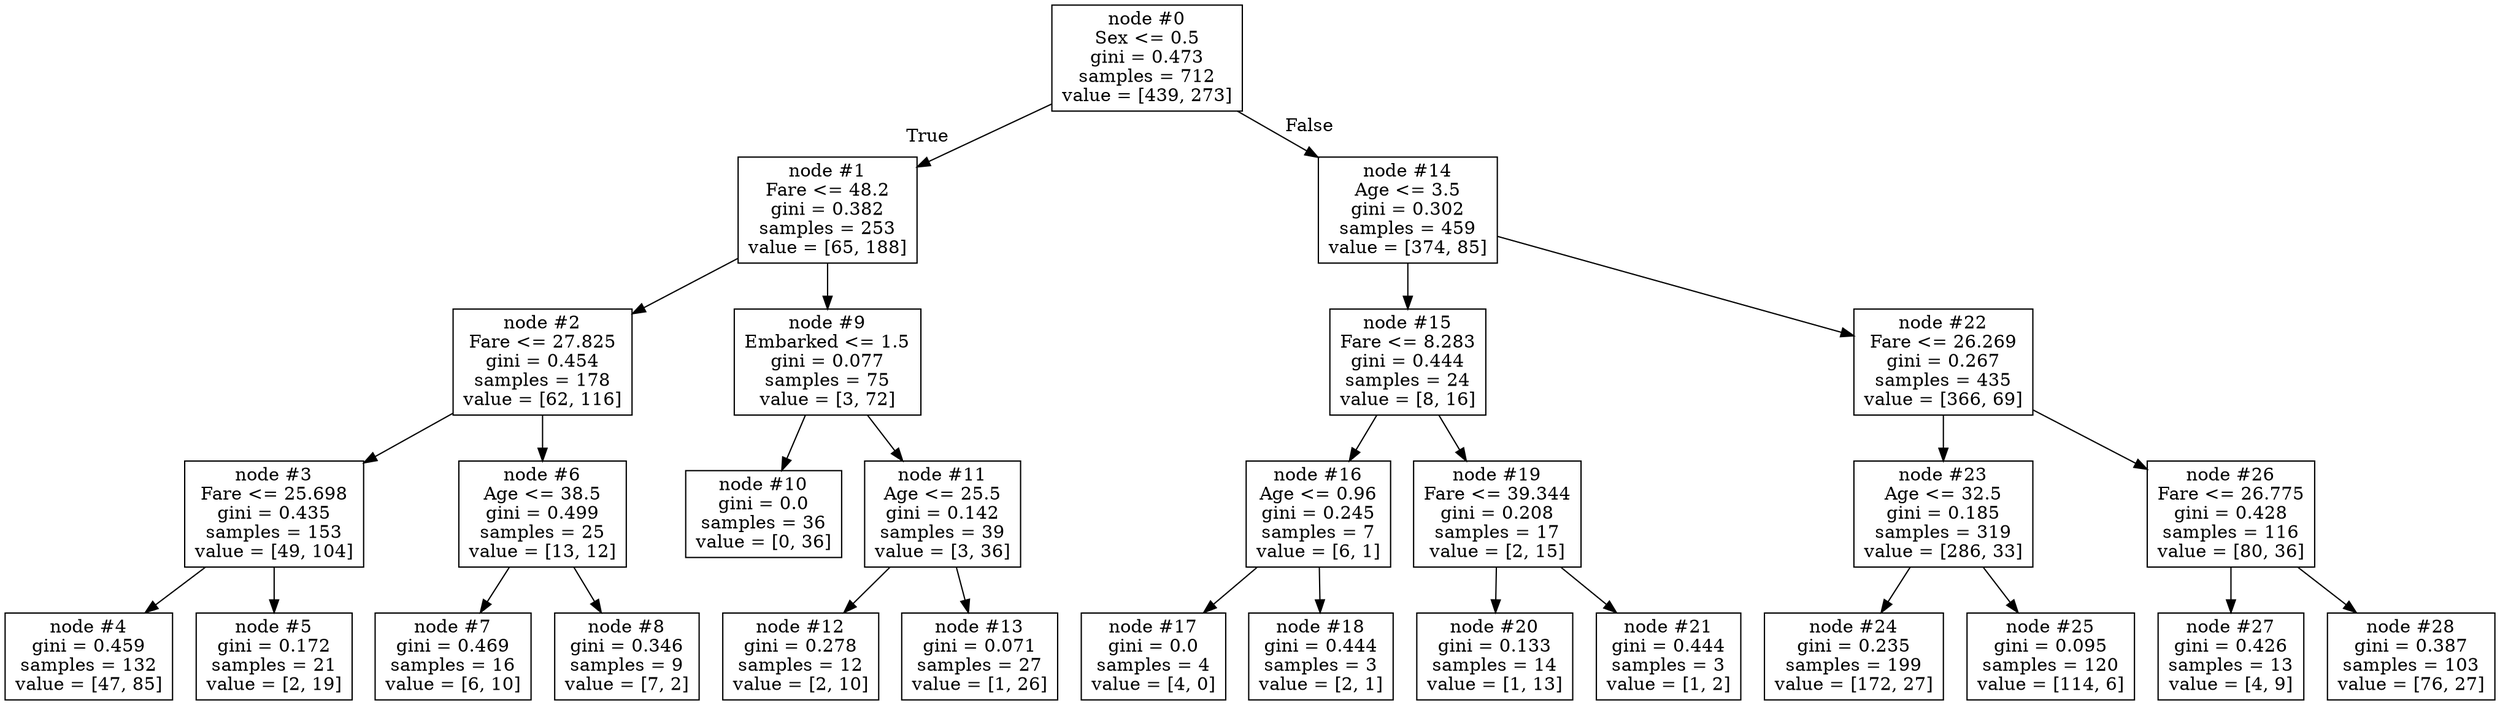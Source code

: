 digraph Tree {
node [shape=box] ;
0 [label="node #0\nSex <= 0.5\ngini = 0.473\nsamples = 712\nvalue = [439, 273]"] ;
1 [label="node #1\nFare <= 48.2\ngini = 0.382\nsamples = 253\nvalue = [65, 188]"] ;
0 -> 1 [labeldistance=2.5, labelangle=45, headlabel="True"] ;
2 [label="node #2\nFare <= 27.825\ngini = 0.454\nsamples = 178\nvalue = [62, 116]"] ;
1 -> 2 ;
3 [label="node #3\nFare <= 25.698\ngini = 0.435\nsamples = 153\nvalue = [49, 104]"] ;
2 -> 3 ;
4 [label="node #4\ngini = 0.459\nsamples = 132\nvalue = [47, 85]"] ;
3 -> 4 ;
5 [label="node #5\ngini = 0.172\nsamples = 21\nvalue = [2, 19]"] ;
3 -> 5 ;
6 [label="node #6\nAge <= 38.5\ngini = 0.499\nsamples = 25\nvalue = [13, 12]"] ;
2 -> 6 ;
7 [label="node #7\ngini = 0.469\nsamples = 16\nvalue = [6, 10]"] ;
6 -> 7 ;
8 [label="node #8\ngini = 0.346\nsamples = 9\nvalue = [7, 2]"] ;
6 -> 8 ;
9 [label="node #9\nEmbarked <= 1.5\ngini = 0.077\nsamples = 75\nvalue = [3, 72]"] ;
1 -> 9 ;
10 [label="node #10\ngini = 0.0\nsamples = 36\nvalue = [0, 36]"] ;
9 -> 10 ;
11 [label="node #11\nAge <= 25.5\ngini = 0.142\nsamples = 39\nvalue = [3, 36]"] ;
9 -> 11 ;
12 [label="node #12\ngini = 0.278\nsamples = 12\nvalue = [2, 10]"] ;
11 -> 12 ;
13 [label="node #13\ngini = 0.071\nsamples = 27\nvalue = [1, 26]"] ;
11 -> 13 ;
14 [label="node #14\nAge <= 3.5\ngini = 0.302\nsamples = 459\nvalue = [374, 85]"] ;
0 -> 14 [labeldistance=2.5, labelangle=-45, headlabel="False"] ;
15 [label="node #15\nFare <= 8.283\ngini = 0.444\nsamples = 24\nvalue = [8, 16]"] ;
14 -> 15 ;
16 [label="node #16\nAge <= 0.96\ngini = 0.245\nsamples = 7\nvalue = [6, 1]"] ;
15 -> 16 ;
17 [label="node #17\ngini = 0.0\nsamples = 4\nvalue = [4, 0]"] ;
16 -> 17 ;
18 [label="node #18\ngini = 0.444\nsamples = 3\nvalue = [2, 1]"] ;
16 -> 18 ;
19 [label="node #19\nFare <= 39.344\ngini = 0.208\nsamples = 17\nvalue = [2, 15]"] ;
15 -> 19 ;
20 [label="node #20\ngini = 0.133\nsamples = 14\nvalue = [1, 13]"] ;
19 -> 20 ;
21 [label="node #21\ngini = 0.444\nsamples = 3\nvalue = [1, 2]"] ;
19 -> 21 ;
22 [label="node #22\nFare <= 26.269\ngini = 0.267\nsamples = 435\nvalue = [366, 69]"] ;
14 -> 22 ;
23 [label="node #23\nAge <= 32.5\ngini = 0.185\nsamples = 319\nvalue = [286, 33]"] ;
22 -> 23 ;
24 [label="node #24\ngini = 0.235\nsamples = 199\nvalue = [172, 27]"] ;
23 -> 24 ;
25 [label="node #25\ngini = 0.095\nsamples = 120\nvalue = [114, 6]"] ;
23 -> 25 ;
26 [label="node #26\nFare <= 26.775\ngini = 0.428\nsamples = 116\nvalue = [80, 36]"] ;
22 -> 26 ;
27 [label="node #27\ngini = 0.426\nsamples = 13\nvalue = [4, 9]"] ;
26 -> 27 ;
28 [label="node #28\ngini = 0.387\nsamples = 103\nvalue = [76, 27]"] ;
26 -> 28 ;
}